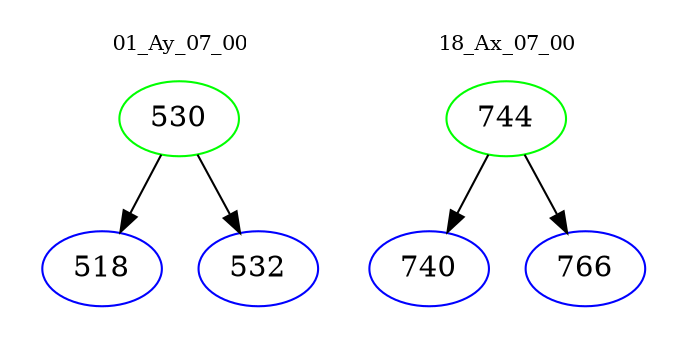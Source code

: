 digraph{
subgraph cluster_0 {
color = white
label = "01_Ay_07_00";
fontsize=10;
T0_530 [label="530", color="green"]
T0_530 -> T0_518 [color="black"]
T0_518 [label="518", color="blue"]
T0_530 -> T0_532 [color="black"]
T0_532 [label="532", color="blue"]
}
subgraph cluster_1 {
color = white
label = "18_Ax_07_00";
fontsize=10;
T1_744 [label="744", color="green"]
T1_744 -> T1_740 [color="black"]
T1_740 [label="740", color="blue"]
T1_744 -> T1_766 [color="black"]
T1_766 [label="766", color="blue"]
}
}
